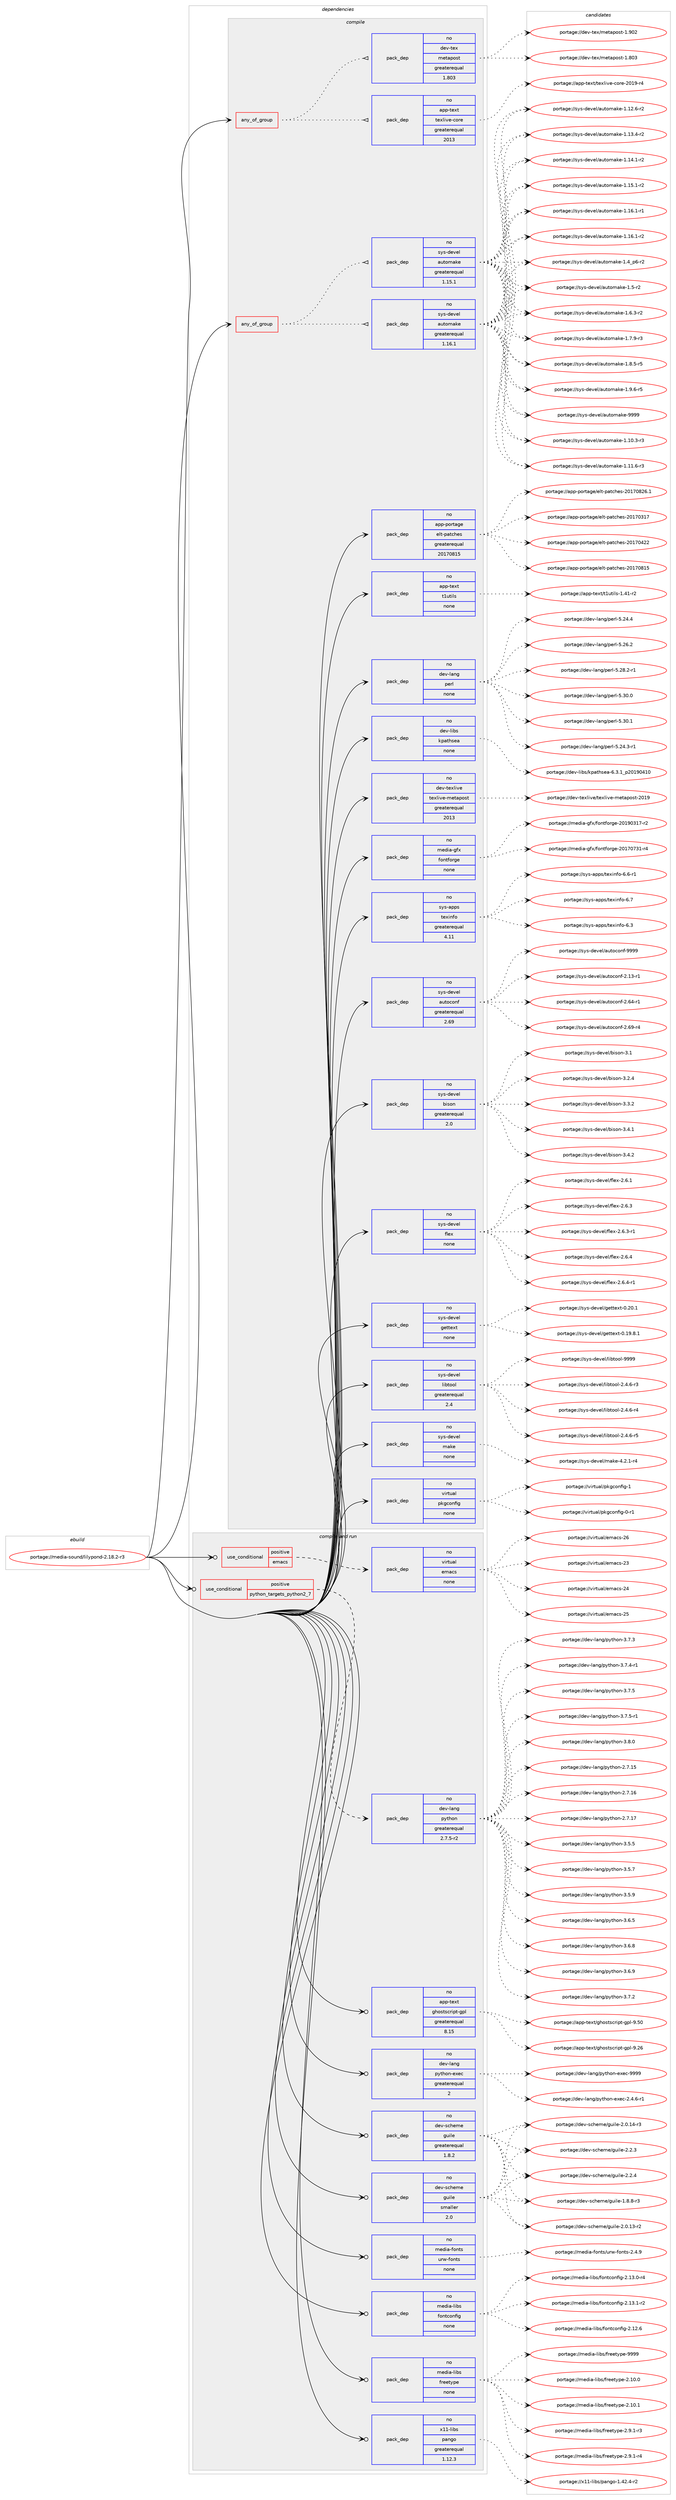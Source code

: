 digraph prolog {

# *************
# Graph options
# *************

newrank=true;
concentrate=true;
compound=true;
graph [rankdir=LR,fontname=Helvetica,fontsize=10,ranksep=1.5];#, ranksep=2.5, nodesep=0.2];
edge  [arrowhead=vee];
node  [fontname=Helvetica,fontsize=10];

# **********
# The ebuild
# **********

subgraph cluster_leftcol {
color=gray;
rank=same;
label=<<i>ebuild</i>>;
id [label="portage://media-sound/lilypond-2.18.2-r3", color=red, width=4, href="../media-sound/lilypond-2.18.2-r3.svg"];
}

# ****************
# The dependencies
# ****************

subgraph cluster_midcol {
color=gray;
label=<<i>dependencies</i>>;
subgraph cluster_compile {
fillcolor="#eeeeee";
style=filled;
label=<<i>compile</i>>;
subgraph any5322 {
dependency332726 [label=<<TABLE BORDER="0" CELLBORDER="1" CELLSPACING="0" CELLPADDING="4"><TR><TD CELLPADDING="10">any_of_group</TD></TR></TABLE>>, shape=none, color=red];subgraph pack244626 {
dependency332727 [label=<<TABLE BORDER="0" CELLBORDER="1" CELLSPACING="0" CELLPADDING="4" WIDTH="220"><TR><TD ROWSPAN="6" CELLPADDING="30">pack_dep</TD></TR><TR><TD WIDTH="110">no</TD></TR><TR><TD>app-text</TD></TR><TR><TD>texlive-core</TD></TR><TR><TD>greaterequal</TD></TR><TR><TD>2013</TD></TR></TABLE>>, shape=none, color=blue];
}
dependency332726:e -> dependency332727:w [weight=20,style="dotted",arrowhead="oinv"];
subgraph pack244627 {
dependency332728 [label=<<TABLE BORDER="0" CELLBORDER="1" CELLSPACING="0" CELLPADDING="4" WIDTH="220"><TR><TD ROWSPAN="6" CELLPADDING="30">pack_dep</TD></TR><TR><TD WIDTH="110">no</TD></TR><TR><TD>dev-tex</TD></TR><TR><TD>metapost</TD></TR><TR><TD>greaterequal</TD></TR><TR><TD>1.803</TD></TR></TABLE>>, shape=none, color=blue];
}
dependency332726:e -> dependency332728:w [weight=20,style="dotted",arrowhead="oinv"];
}
id:e -> dependency332726:w [weight=20,style="solid",arrowhead="vee"];
subgraph any5323 {
dependency332729 [label=<<TABLE BORDER="0" CELLBORDER="1" CELLSPACING="0" CELLPADDING="4"><TR><TD CELLPADDING="10">any_of_group</TD></TR></TABLE>>, shape=none, color=red];subgraph pack244628 {
dependency332730 [label=<<TABLE BORDER="0" CELLBORDER="1" CELLSPACING="0" CELLPADDING="4" WIDTH="220"><TR><TD ROWSPAN="6" CELLPADDING="30">pack_dep</TD></TR><TR><TD WIDTH="110">no</TD></TR><TR><TD>sys-devel</TD></TR><TR><TD>automake</TD></TR><TR><TD>greaterequal</TD></TR><TR><TD>1.16.1</TD></TR></TABLE>>, shape=none, color=blue];
}
dependency332729:e -> dependency332730:w [weight=20,style="dotted",arrowhead="oinv"];
subgraph pack244629 {
dependency332731 [label=<<TABLE BORDER="0" CELLBORDER="1" CELLSPACING="0" CELLPADDING="4" WIDTH="220"><TR><TD ROWSPAN="6" CELLPADDING="30">pack_dep</TD></TR><TR><TD WIDTH="110">no</TD></TR><TR><TD>sys-devel</TD></TR><TR><TD>automake</TD></TR><TR><TD>greaterequal</TD></TR><TR><TD>1.15.1</TD></TR></TABLE>>, shape=none, color=blue];
}
dependency332729:e -> dependency332731:w [weight=20,style="dotted",arrowhead="oinv"];
}
id:e -> dependency332729:w [weight=20,style="solid",arrowhead="vee"];
subgraph pack244630 {
dependency332732 [label=<<TABLE BORDER="0" CELLBORDER="1" CELLSPACING="0" CELLPADDING="4" WIDTH="220"><TR><TD ROWSPAN="6" CELLPADDING="30">pack_dep</TD></TR><TR><TD WIDTH="110">no</TD></TR><TR><TD>app-portage</TD></TR><TR><TD>elt-patches</TD></TR><TR><TD>greaterequal</TD></TR><TR><TD>20170815</TD></TR></TABLE>>, shape=none, color=blue];
}
id:e -> dependency332732:w [weight=20,style="solid",arrowhead="vee"];
subgraph pack244631 {
dependency332733 [label=<<TABLE BORDER="0" CELLBORDER="1" CELLSPACING="0" CELLPADDING="4" WIDTH="220"><TR><TD ROWSPAN="6" CELLPADDING="30">pack_dep</TD></TR><TR><TD WIDTH="110">no</TD></TR><TR><TD>app-text</TD></TR><TR><TD>t1utils</TD></TR><TR><TD>none</TD></TR><TR><TD></TD></TR></TABLE>>, shape=none, color=blue];
}
id:e -> dependency332733:w [weight=20,style="solid",arrowhead="vee"];
subgraph pack244632 {
dependency332734 [label=<<TABLE BORDER="0" CELLBORDER="1" CELLSPACING="0" CELLPADDING="4" WIDTH="220"><TR><TD ROWSPAN="6" CELLPADDING="30">pack_dep</TD></TR><TR><TD WIDTH="110">no</TD></TR><TR><TD>dev-lang</TD></TR><TR><TD>perl</TD></TR><TR><TD>none</TD></TR><TR><TD></TD></TR></TABLE>>, shape=none, color=blue];
}
id:e -> dependency332734:w [weight=20,style="solid",arrowhead="vee"];
subgraph pack244633 {
dependency332735 [label=<<TABLE BORDER="0" CELLBORDER="1" CELLSPACING="0" CELLPADDING="4" WIDTH="220"><TR><TD ROWSPAN="6" CELLPADDING="30">pack_dep</TD></TR><TR><TD WIDTH="110">no</TD></TR><TR><TD>dev-libs</TD></TR><TR><TD>kpathsea</TD></TR><TR><TD>none</TD></TR><TR><TD></TD></TR></TABLE>>, shape=none, color=blue];
}
id:e -> dependency332735:w [weight=20,style="solid",arrowhead="vee"];
subgraph pack244634 {
dependency332736 [label=<<TABLE BORDER="0" CELLBORDER="1" CELLSPACING="0" CELLPADDING="4" WIDTH="220"><TR><TD ROWSPAN="6" CELLPADDING="30">pack_dep</TD></TR><TR><TD WIDTH="110">no</TD></TR><TR><TD>dev-texlive</TD></TR><TR><TD>texlive-metapost</TD></TR><TR><TD>greaterequal</TD></TR><TR><TD>2013</TD></TR></TABLE>>, shape=none, color=blue];
}
id:e -> dependency332736:w [weight=20,style="solid",arrowhead="vee"];
subgraph pack244635 {
dependency332737 [label=<<TABLE BORDER="0" CELLBORDER="1" CELLSPACING="0" CELLPADDING="4" WIDTH="220"><TR><TD ROWSPAN="6" CELLPADDING="30">pack_dep</TD></TR><TR><TD WIDTH="110">no</TD></TR><TR><TD>media-gfx</TD></TR><TR><TD>fontforge</TD></TR><TR><TD>none</TD></TR><TR><TD></TD></TR></TABLE>>, shape=none, color=blue];
}
id:e -> dependency332737:w [weight=20,style="solid",arrowhead="vee"];
subgraph pack244636 {
dependency332738 [label=<<TABLE BORDER="0" CELLBORDER="1" CELLSPACING="0" CELLPADDING="4" WIDTH="220"><TR><TD ROWSPAN="6" CELLPADDING="30">pack_dep</TD></TR><TR><TD WIDTH="110">no</TD></TR><TR><TD>sys-apps</TD></TR><TR><TD>texinfo</TD></TR><TR><TD>greaterequal</TD></TR><TR><TD>4.11</TD></TR></TABLE>>, shape=none, color=blue];
}
id:e -> dependency332738:w [weight=20,style="solid",arrowhead="vee"];
subgraph pack244637 {
dependency332739 [label=<<TABLE BORDER="0" CELLBORDER="1" CELLSPACING="0" CELLPADDING="4" WIDTH="220"><TR><TD ROWSPAN="6" CELLPADDING="30">pack_dep</TD></TR><TR><TD WIDTH="110">no</TD></TR><TR><TD>sys-devel</TD></TR><TR><TD>autoconf</TD></TR><TR><TD>greaterequal</TD></TR><TR><TD>2.69</TD></TR></TABLE>>, shape=none, color=blue];
}
id:e -> dependency332739:w [weight=20,style="solid",arrowhead="vee"];
subgraph pack244638 {
dependency332740 [label=<<TABLE BORDER="0" CELLBORDER="1" CELLSPACING="0" CELLPADDING="4" WIDTH="220"><TR><TD ROWSPAN="6" CELLPADDING="30">pack_dep</TD></TR><TR><TD WIDTH="110">no</TD></TR><TR><TD>sys-devel</TD></TR><TR><TD>bison</TD></TR><TR><TD>greaterequal</TD></TR><TR><TD>2.0</TD></TR></TABLE>>, shape=none, color=blue];
}
id:e -> dependency332740:w [weight=20,style="solid",arrowhead="vee"];
subgraph pack244639 {
dependency332741 [label=<<TABLE BORDER="0" CELLBORDER="1" CELLSPACING="0" CELLPADDING="4" WIDTH="220"><TR><TD ROWSPAN="6" CELLPADDING="30">pack_dep</TD></TR><TR><TD WIDTH="110">no</TD></TR><TR><TD>sys-devel</TD></TR><TR><TD>flex</TD></TR><TR><TD>none</TD></TR><TR><TD></TD></TR></TABLE>>, shape=none, color=blue];
}
id:e -> dependency332741:w [weight=20,style="solid",arrowhead="vee"];
subgraph pack244640 {
dependency332742 [label=<<TABLE BORDER="0" CELLBORDER="1" CELLSPACING="0" CELLPADDING="4" WIDTH="220"><TR><TD ROWSPAN="6" CELLPADDING="30">pack_dep</TD></TR><TR><TD WIDTH="110">no</TD></TR><TR><TD>sys-devel</TD></TR><TR><TD>gettext</TD></TR><TR><TD>none</TD></TR><TR><TD></TD></TR></TABLE>>, shape=none, color=blue];
}
id:e -> dependency332742:w [weight=20,style="solid",arrowhead="vee"];
subgraph pack244641 {
dependency332743 [label=<<TABLE BORDER="0" CELLBORDER="1" CELLSPACING="0" CELLPADDING="4" WIDTH="220"><TR><TD ROWSPAN="6" CELLPADDING="30">pack_dep</TD></TR><TR><TD WIDTH="110">no</TD></TR><TR><TD>sys-devel</TD></TR><TR><TD>libtool</TD></TR><TR><TD>greaterequal</TD></TR><TR><TD>2.4</TD></TR></TABLE>>, shape=none, color=blue];
}
id:e -> dependency332743:w [weight=20,style="solid",arrowhead="vee"];
subgraph pack244642 {
dependency332744 [label=<<TABLE BORDER="0" CELLBORDER="1" CELLSPACING="0" CELLPADDING="4" WIDTH="220"><TR><TD ROWSPAN="6" CELLPADDING="30">pack_dep</TD></TR><TR><TD WIDTH="110">no</TD></TR><TR><TD>sys-devel</TD></TR><TR><TD>make</TD></TR><TR><TD>none</TD></TR><TR><TD></TD></TR></TABLE>>, shape=none, color=blue];
}
id:e -> dependency332744:w [weight=20,style="solid",arrowhead="vee"];
subgraph pack244643 {
dependency332745 [label=<<TABLE BORDER="0" CELLBORDER="1" CELLSPACING="0" CELLPADDING="4" WIDTH="220"><TR><TD ROWSPAN="6" CELLPADDING="30">pack_dep</TD></TR><TR><TD WIDTH="110">no</TD></TR><TR><TD>virtual</TD></TR><TR><TD>pkgconfig</TD></TR><TR><TD>none</TD></TR><TR><TD></TD></TR></TABLE>>, shape=none, color=blue];
}
id:e -> dependency332745:w [weight=20,style="solid",arrowhead="vee"];
}
subgraph cluster_compileandrun {
fillcolor="#eeeeee";
style=filled;
label=<<i>compile and run</i>>;
subgraph cond82635 {
dependency332746 [label=<<TABLE BORDER="0" CELLBORDER="1" CELLSPACING="0" CELLPADDING="4"><TR><TD ROWSPAN="3" CELLPADDING="10">use_conditional</TD></TR><TR><TD>positive</TD></TR><TR><TD>emacs</TD></TR></TABLE>>, shape=none, color=red];
subgraph pack244644 {
dependency332747 [label=<<TABLE BORDER="0" CELLBORDER="1" CELLSPACING="0" CELLPADDING="4" WIDTH="220"><TR><TD ROWSPAN="6" CELLPADDING="30">pack_dep</TD></TR><TR><TD WIDTH="110">no</TD></TR><TR><TD>virtual</TD></TR><TR><TD>emacs</TD></TR><TR><TD>none</TD></TR><TR><TD></TD></TR></TABLE>>, shape=none, color=blue];
}
dependency332746:e -> dependency332747:w [weight=20,style="dashed",arrowhead="vee"];
}
id:e -> dependency332746:w [weight=20,style="solid",arrowhead="odotvee"];
subgraph cond82636 {
dependency332748 [label=<<TABLE BORDER="0" CELLBORDER="1" CELLSPACING="0" CELLPADDING="4"><TR><TD ROWSPAN="3" CELLPADDING="10">use_conditional</TD></TR><TR><TD>positive</TD></TR><TR><TD>python_targets_python2_7</TD></TR></TABLE>>, shape=none, color=red];
subgraph pack244645 {
dependency332749 [label=<<TABLE BORDER="0" CELLBORDER="1" CELLSPACING="0" CELLPADDING="4" WIDTH="220"><TR><TD ROWSPAN="6" CELLPADDING="30">pack_dep</TD></TR><TR><TD WIDTH="110">no</TD></TR><TR><TD>dev-lang</TD></TR><TR><TD>python</TD></TR><TR><TD>greaterequal</TD></TR><TR><TD>2.7.5-r2</TD></TR></TABLE>>, shape=none, color=blue];
}
dependency332748:e -> dependency332749:w [weight=20,style="dashed",arrowhead="vee"];
}
id:e -> dependency332748:w [weight=20,style="solid",arrowhead="odotvee"];
subgraph pack244646 {
dependency332750 [label=<<TABLE BORDER="0" CELLBORDER="1" CELLSPACING="0" CELLPADDING="4" WIDTH="220"><TR><TD ROWSPAN="6" CELLPADDING="30">pack_dep</TD></TR><TR><TD WIDTH="110">no</TD></TR><TR><TD>app-text</TD></TR><TR><TD>ghostscript-gpl</TD></TR><TR><TD>greaterequal</TD></TR><TR><TD>8.15</TD></TR></TABLE>>, shape=none, color=blue];
}
id:e -> dependency332750:w [weight=20,style="solid",arrowhead="odotvee"];
subgraph pack244647 {
dependency332751 [label=<<TABLE BORDER="0" CELLBORDER="1" CELLSPACING="0" CELLPADDING="4" WIDTH="220"><TR><TD ROWSPAN="6" CELLPADDING="30">pack_dep</TD></TR><TR><TD WIDTH="110">no</TD></TR><TR><TD>dev-lang</TD></TR><TR><TD>python-exec</TD></TR><TR><TD>greaterequal</TD></TR><TR><TD>2</TD></TR></TABLE>>, shape=none, color=blue];
}
id:e -> dependency332751:w [weight=20,style="solid",arrowhead="odotvee"];
subgraph pack244648 {
dependency332752 [label=<<TABLE BORDER="0" CELLBORDER="1" CELLSPACING="0" CELLPADDING="4" WIDTH="220"><TR><TD ROWSPAN="6" CELLPADDING="30">pack_dep</TD></TR><TR><TD WIDTH="110">no</TD></TR><TR><TD>dev-scheme</TD></TR><TR><TD>guile</TD></TR><TR><TD>greaterequal</TD></TR><TR><TD>1.8.2</TD></TR></TABLE>>, shape=none, color=blue];
}
id:e -> dependency332752:w [weight=20,style="solid",arrowhead="odotvee"];
subgraph pack244649 {
dependency332753 [label=<<TABLE BORDER="0" CELLBORDER="1" CELLSPACING="0" CELLPADDING="4" WIDTH="220"><TR><TD ROWSPAN="6" CELLPADDING="30">pack_dep</TD></TR><TR><TD WIDTH="110">no</TD></TR><TR><TD>dev-scheme</TD></TR><TR><TD>guile</TD></TR><TR><TD>smaller</TD></TR><TR><TD>2.0</TD></TR></TABLE>>, shape=none, color=blue];
}
id:e -> dependency332753:w [weight=20,style="solid",arrowhead="odotvee"];
subgraph pack244650 {
dependency332754 [label=<<TABLE BORDER="0" CELLBORDER="1" CELLSPACING="0" CELLPADDING="4" WIDTH="220"><TR><TD ROWSPAN="6" CELLPADDING="30">pack_dep</TD></TR><TR><TD WIDTH="110">no</TD></TR><TR><TD>media-fonts</TD></TR><TR><TD>urw-fonts</TD></TR><TR><TD>none</TD></TR><TR><TD></TD></TR></TABLE>>, shape=none, color=blue];
}
id:e -> dependency332754:w [weight=20,style="solid",arrowhead="odotvee"];
subgraph pack244651 {
dependency332755 [label=<<TABLE BORDER="0" CELLBORDER="1" CELLSPACING="0" CELLPADDING="4" WIDTH="220"><TR><TD ROWSPAN="6" CELLPADDING="30">pack_dep</TD></TR><TR><TD WIDTH="110">no</TD></TR><TR><TD>media-libs</TD></TR><TR><TD>fontconfig</TD></TR><TR><TD>none</TD></TR><TR><TD></TD></TR></TABLE>>, shape=none, color=blue];
}
id:e -> dependency332755:w [weight=20,style="solid",arrowhead="odotvee"];
subgraph pack244652 {
dependency332756 [label=<<TABLE BORDER="0" CELLBORDER="1" CELLSPACING="0" CELLPADDING="4" WIDTH="220"><TR><TD ROWSPAN="6" CELLPADDING="30">pack_dep</TD></TR><TR><TD WIDTH="110">no</TD></TR><TR><TD>media-libs</TD></TR><TR><TD>freetype</TD></TR><TR><TD>none</TD></TR><TR><TD></TD></TR></TABLE>>, shape=none, color=blue];
}
id:e -> dependency332756:w [weight=20,style="solid",arrowhead="odotvee"];
subgraph pack244653 {
dependency332757 [label=<<TABLE BORDER="0" CELLBORDER="1" CELLSPACING="0" CELLPADDING="4" WIDTH="220"><TR><TD ROWSPAN="6" CELLPADDING="30">pack_dep</TD></TR><TR><TD WIDTH="110">no</TD></TR><TR><TD>x11-libs</TD></TR><TR><TD>pango</TD></TR><TR><TD>greaterequal</TD></TR><TR><TD>1.12.3</TD></TR></TABLE>>, shape=none, color=blue];
}
id:e -> dependency332757:w [weight=20,style="solid",arrowhead="odotvee"];
}
subgraph cluster_run {
fillcolor="#eeeeee";
style=filled;
label=<<i>run</i>>;
}
}

# **************
# The candidates
# **************

subgraph cluster_choices {
rank=same;
color=gray;
label=<<i>candidates</i>>;

subgraph choice244626 {
color=black;
nodesep=1;
choiceportage971121124511610112011647116101120108105118101459911111410145504849574511452 [label="portage://app-text/texlive-core-2019-r4", color=red, width=4,href="../app-text/texlive-core-2019-r4.svg"];
dependency332727:e -> choiceportage971121124511610112011647116101120108105118101459911111410145504849574511452:w [style=dotted,weight="100"];
}
subgraph choice244627 {
color=black;
nodesep=1;
choiceportage100101118451161011204710910111697112111115116454946564851 [label="portage://dev-tex/metapost-1.803", color=red, width=4,href="../dev-tex/metapost-1.803.svg"];
choiceportage100101118451161011204710910111697112111115116454946574850 [label="portage://dev-tex/metapost-1.902", color=red, width=4,href="../dev-tex/metapost-1.902.svg"];
dependency332728:e -> choiceportage100101118451161011204710910111697112111115116454946564851:w [style=dotted,weight="100"];
dependency332728:e -> choiceportage100101118451161011204710910111697112111115116454946574850:w [style=dotted,weight="100"];
}
subgraph choice244628 {
color=black;
nodesep=1;
choiceportage11512111545100101118101108479711711611110997107101454946494846514511451 [label="portage://sys-devel/automake-1.10.3-r3", color=red, width=4,href="../sys-devel/automake-1.10.3-r3.svg"];
choiceportage11512111545100101118101108479711711611110997107101454946494946544511451 [label="portage://sys-devel/automake-1.11.6-r3", color=red, width=4,href="../sys-devel/automake-1.11.6-r3.svg"];
choiceportage11512111545100101118101108479711711611110997107101454946495046544511450 [label="portage://sys-devel/automake-1.12.6-r2", color=red, width=4,href="../sys-devel/automake-1.12.6-r2.svg"];
choiceportage11512111545100101118101108479711711611110997107101454946495146524511450 [label="portage://sys-devel/automake-1.13.4-r2", color=red, width=4,href="../sys-devel/automake-1.13.4-r2.svg"];
choiceportage11512111545100101118101108479711711611110997107101454946495246494511450 [label="portage://sys-devel/automake-1.14.1-r2", color=red, width=4,href="../sys-devel/automake-1.14.1-r2.svg"];
choiceportage11512111545100101118101108479711711611110997107101454946495346494511450 [label="portage://sys-devel/automake-1.15.1-r2", color=red, width=4,href="../sys-devel/automake-1.15.1-r2.svg"];
choiceportage11512111545100101118101108479711711611110997107101454946495446494511449 [label="portage://sys-devel/automake-1.16.1-r1", color=red, width=4,href="../sys-devel/automake-1.16.1-r1.svg"];
choiceportage11512111545100101118101108479711711611110997107101454946495446494511450 [label="portage://sys-devel/automake-1.16.1-r2", color=red, width=4,href="../sys-devel/automake-1.16.1-r2.svg"];
choiceportage115121115451001011181011084797117116111109971071014549465295112544511450 [label="portage://sys-devel/automake-1.4_p6-r2", color=red, width=4,href="../sys-devel/automake-1.4_p6-r2.svg"];
choiceportage11512111545100101118101108479711711611110997107101454946534511450 [label="portage://sys-devel/automake-1.5-r2", color=red, width=4,href="../sys-devel/automake-1.5-r2.svg"];
choiceportage115121115451001011181011084797117116111109971071014549465446514511450 [label="portage://sys-devel/automake-1.6.3-r2", color=red, width=4,href="../sys-devel/automake-1.6.3-r2.svg"];
choiceportage115121115451001011181011084797117116111109971071014549465546574511451 [label="portage://sys-devel/automake-1.7.9-r3", color=red, width=4,href="../sys-devel/automake-1.7.9-r3.svg"];
choiceportage115121115451001011181011084797117116111109971071014549465646534511453 [label="portage://sys-devel/automake-1.8.5-r5", color=red, width=4,href="../sys-devel/automake-1.8.5-r5.svg"];
choiceportage115121115451001011181011084797117116111109971071014549465746544511453 [label="portage://sys-devel/automake-1.9.6-r5", color=red, width=4,href="../sys-devel/automake-1.9.6-r5.svg"];
choiceportage115121115451001011181011084797117116111109971071014557575757 [label="portage://sys-devel/automake-9999", color=red, width=4,href="../sys-devel/automake-9999.svg"];
dependency332730:e -> choiceportage11512111545100101118101108479711711611110997107101454946494846514511451:w [style=dotted,weight="100"];
dependency332730:e -> choiceportage11512111545100101118101108479711711611110997107101454946494946544511451:w [style=dotted,weight="100"];
dependency332730:e -> choiceportage11512111545100101118101108479711711611110997107101454946495046544511450:w [style=dotted,weight="100"];
dependency332730:e -> choiceportage11512111545100101118101108479711711611110997107101454946495146524511450:w [style=dotted,weight="100"];
dependency332730:e -> choiceportage11512111545100101118101108479711711611110997107101454946495246494511450:w [style=dotted,weight="100"];
dependency332730:e -> choiceportage11512111545100101118101108479711711611110997107101454946495346494511450:w [style=dotted,weight="100"];
dependency332730:e -> choiceportage11512111545100101118101108479711711611110997107101454946495446494511449:w [style=dotted,weight="100"];
dependency332730:e -> choiceportage11512111545100101118101108479711711611110997107101454946495446494511450:w [style=dotted,weight="100"];
dependency332730:e -> choiceportage115121115451001011181011084797117116111109971071014549465295112544511450:w [style=dotted,weight="100"];
dependency332730:e -> choiceportage11512111545100101118101108479711711611110997107101454946534511450:w [style=dotted,weight="100"];
dependency332730:e -> choiceportage115121115451001011181011084797117116111109971071014549465446514511450:w [style=dotted,weight="100"];
dependency332730:e -> choiceportage115121115451001011181011084797117116111109971071014549465546574511451:w [style=dotted,weight="100"];
dependency332730:e -> choiceportage115121115451001011181011084797117116111109971071014549465646534511453:w [style=dotted,weight="100"];
dependency332730:e -> choiceportage115121115451001011181011084797117116111109971071014549465746544511453:w [style=dotted,weight="100"];
dependency332730:e -> choiceportage115121115451001011181011084797117116111109971071014557575757:w [style=dotted,weight="100"];
}
subgraph choice244629 {
color=black;
nodesep=1;
choiceportage11512111545100101118101108479711711611110997107101454946494846514511451 [label="portage://sys-devel/automake-1.10.3-r3", color=red, width=4,href="../sys-devel/automake-1.10.3-r3.svg"];
choiceportage11512111545100101118101108479711711611110997107101454946494946544511451 [label="portage://sys-devel/automake-1.11.6-r3", color=red, width=4,href="../sys-devel/automake-1.11.6-r3.svg"];
choiceportage11512111545100101118101108479711711611110997107101454946495046544511450 [label="portage://sys-devel/automake-1.12.6-r2", color=red, width=4,href="../sys-devel/automake-1.12.6-r2.svg"];
choiceportage11512111545100101118101108479711711611110997107101454946495146524511450 [label="portage://sys-devel/automake-1.13.4-r2", color=red, width=4,href="../sys-devel/automake-1.13.4-r2.svg"];
choiceportage11512111545100101118101108479711711611110997107101454946495246494511450 [label="portage://sys-devel/automake-1.14.1-r2", color=red, width=4,href="../sys-devel/automake-1.14.1-r2.svg"];
choiceportage11512111545100101118101108479711711611110997107101454946495346494511450 [label="portage://sys-devel/automake-1.15.1-r2", color=red, width=4,href="../sys-devel/automake-1.15.1-r2.svg"];
choiceportage11512111545100101118101108479711711611110997107101454946495446494511449 [label="portage://sys-devel/automake-1.16.1-r1", color=red, width=4,href="../sys-devel/automake-1.16.1-r1.svg"];
choiceportage11512111545100101118101108479711711611110997107101454946495446494511450 [label="portage://sys-devel/automake-1.16.1-r2", color=red, width=4,href="../sys-devel/automake-1.16.1-r2.svg"];
choiceportage115121115451001011181011084797117116111109971071014549465295112544511450 [label="portage://sys-devel/automake-1.4_p6-r2", color=red, width=4,href="../sys-devel/automake-1.4_p6-r2.svg"];
choiceportage11512111545100101118101108479711711611110997107101454946534511450 [label="portage://sys-devel/automake-1.5-r2", color=red, width=4,href="../sys-devel/automake-1.5-r2.svg"];
choiceportage115121115451001011181011084797117116111109971071014549465446514511450 [label="portage://sys-devel/automake-1.6.3-r2", color=red, width=4,href="../sys-devel/automake-1.6.3-r2.svg"];
choiceportage115121115451001011181011084797117116111109971071014549465546574511451 [label="portage://sys-devel/automake-1.7.9-r3", color=red, width=4,href="../sys-devel/automake-1.7.9-r3.svg"];
choiceportage115121115451001011181011084797117116111109971071014549465646534511453 [label="portage://sys-devel/automake-1.8.5-r5", color=red, width=4,href="../sys-devel/automake-1.8.5-r5.svg"];
choiceportage115121115451001011181011084797117116111109971071014549465746544511453 [label="portage://sys-devel/automake-1.9.6-r5", color=red, width=4,href="../sys-devel/automake-1.9.6-r5.svg"];
choiceportage115121115451001011181011084797117116111109971071014557575757 [label="portage://sys-devel/automake-9999", color=red, width=4,href="../sys-devel/automake-9999.svg"];
dependency332731:e -> choiceportage11512111545100101118101108479711711611110997107101454946494846514511451:w [style=dotted,weight="100"];
dependency332731:e -> choiceportage11512111545100101118101108479711711611110997107101454946494946544511451:w [style=dotted,weight="100"];
dependency332731:e -> choiceportage11512111545100101118101108479711711611110997107101454946495046544511450:w [style=dotted,weight="100"];
dependency332731:e -> choiceportage11512111545100101118101108479711711611110997107101454946495146524511450:w [style=dotted,weight="100"];
dependency332731:e -> choiceportage11512111545100101118101108479711711611110997107101454946495246494511450:w [style=dotted,weight="100"];
dependency332731:e -> choiceportage11512111545100101118101108479711711611110997107101454946495346494511450:w [style=dotted,weight="100"];
dependency332731:e -> choiceportage11512111545100101118101108479711711611110997107101454946495446494511449:w [style=dotted,weight="100"];
dependency332731:e -> choiceportage11512111545100101118101108479711711611110997107101454946495446494511450:w [style=dotted,weight="100"];
dependency332731:e -> choiceportage115121115451001011181011084797117116111109971071014549465295112544511450:w [style=dotted,weight="100"];
dependency332731:e -> choiceportage11512111545100101118101108479711711611110997107101454946534511450:w [style=dotted,weight="100"];
dependency332731:e -> choiceportage115121115451001011181011084797117116111109971071014549465446514511450:w [style=dotted,weight="100"];
dependency332731:e -> choiceportage115121115451001011181011084797117116111109971071014549465546574511451:w [style=dotted,weight="100"];
dependency332731:e -> choiceportage115121115451001011181011084797117116111109971071014549465646534511453:w [style=dotted,weight="100"];
dependency332731:e -> choiceportage115121115451001011181011084797117116111109971071014549465746544511453:w [style=dotted,weight="100"];
dependency332731:e -> choiceportage115121115451001011181011084797117116111109971071014557575757:w [style=dotted,weight="100"];
}
subgraph choice244630 {
color=black;
nodesep=1;
choiceportage97112112451121111141169710310147101108116451129711699104101115455048495548514955 [label="portage://app-portage/elt-patches-20170317", color=red, width=4,href="../app-portage/elt-patches-20170317.svg"];
choiceportage97112112451121111141169710310147101108116451129711699104101115455048495548525050 [label="portage://app-portage/elt-patches-20170422", color=red, width=4,href="../app-portage/elt-patches-20170422.svg"];
choiceportage97112112451121111141169710310147101108116451129711699104101115455048495548564953 [label="portage://app-portage/elt-patches-20170815", color=red, width=4,href="../app-portage/elt-patches-20170815.svg"];
choiceportage971121124511211111411697103101471011081164511297116991041011154550484955485650544649 [label="portage://app-portage/elt-patches-20170826.1", color=red, width=4,href="../app-portage/elt-patches-20170826.1.svg"];
dependency332732:e -> choiceportage97112112451121111141169710310147101108116451129711699104101115455048495548514955:w [style=dotted,weight="100"];
dependency332732:e -> choiceportage97112112451121111141169710310147101108116451129711699104101115455048495548525050:w [style=dotted,weight="100"];
dependency332732:e -> choiceportage97112112451121111141169710310147101108116451129711699104101115455048495548564953:w [style=dotted,weight="100"];
dependency332732:e -> choiceportage971121124511211111411697103101471011081164511297116991041011154550484955485650544649:w [style=dotted,weight="100"];
}
subgraph choice244631 {
color=black;
nodesep=1;
choiceportage9711211245116101120116471164911711610510811545494652494511450 [label="portage://app-text/t1utils-1.41-r2", color=red, width=4,href="../app-text/t1utils-1.41-r2.svg"];
dependency332733:e -> choiceportage9711211245116101120116471164911711610510811545494652494511450:w [style=dotted,weight="100"];
}
subgraph choice244632 {
color=black;
nodesep=1;
choiceportage100101118451089711010347112101114108455346505246514511449 [label="portage://dev-lang/perl-5.24.3-r1", color=red, width=4,href="../dev-lang/perl-5.24.3-r1.svg"];
choiceportage10010111845108971101034711210111410845534650524652 [label="portage://dev-lang/perl-5.24.4", color=red, width=4,href="../dev-lang/perl-5.24.4.svg"];
choiceportage10010111845108971101034711210111410845534650544650 [label="portage://dev-lang/perl-5.26.2", color=red, width=4,href="../dev-lang/perl-5.26.2.svg"];
choiceportage100101118451089711010347112101114108455346505646504511449 [label="portage://dev-lang/perl-5.28.2-r1", color=red, width=4,href="../dev-lang/perl-5.28.2-r1.svg"];
choiceportage10010111845108971101034711210111410845534651484648 [label="portage://dev-lang/perl-5.30.0", color=red, width=4,href="../dev-lang/perl-5.30.0.svg"];
choiceportage10010111845108971101034711210111410845534651484649 [label="portage://dev-lang/perl-5.30.1", color=red, width=4,href="../dev-lang/perl-5.30.1.svg"];
dependency332734:e -> choiceportage100101118451089711010347112101114108455346505246514511449:w [style=dotted,weight="100"];
dependency332734:e -> choiceportage10010111845108971101034711210111410845534650524652:w [style=dotted,weight="100"];
dependency332734:e -> choiceportage10010111845108971101034711210111410845534650544650:w [style=dotted,weight="100"];
dependency332734:e -> choiceportage100101118451089711010347112101114108455346505646504511449:w [style=dotted,weight="100"];
dependency332734:e -> choiceportage10010111845108971101034711210111410845534651484648:w [style=dotted,weight="100"];
dependency332734:e -> choiceportage10010111845108971101034711210111410845534651484649:w [style=dotted,weight="100"];
}
subgraph choice244633 {
color=black;
nodesep=1;
choiceportage1001011184510810598115471071129711610411510197455446514649951125048495748524948 [label="portage://dev-libs/kpathsea-6.3.1_p20190410", color=red, width=4,href="../dev-libs/kpathsea-6.3.1_p20190410.svg"];
dependency332735:e -> choiceportage1001011184510810598115471071129711610411510197455446514649951125048495748524948:w [style=dotted,weight="100"];
}
subgraph choice244634 {
color=black;
nodesep=1;
choiceportage100101118451161011201081051181014711610112010810511810145109101116971121111151164550484957 [label="portage://dev-texlive/texlive-metapost-2019", color=red, width=4,href="../dev-texlive/texlive-metapost-2019.svg"];
dependency332736:e -> choiceportage100101118451161011201081051181014711610112010810511810145109101116971121111151164550484957:w [style=dotted,weight="100"];
}
subgraph choice244635 {
color=black;
nodesep=1;
choiceportage1091011001059745103102120471021111101161021111141031014550484955485551494511452 [label="portage://media-gfx/fontforge-20170731-r4", color=red, width=4,href="../media-gfx/fontforge-20170731-r4.svg"];
choiceportage1091011001059745103102120471021111101161021111141031014550484957485149554511450 [label="portage://media-gfx/fontforge-20190317-r2", color=red, width=4,href="../media-gfx/fontforge-20190317-r2.svg"];
dependency332737:e -> choiceportage1091011001059745103102120471021111101161021111141031014550484955485551494511452:w [style=dotted,weight="100"];
dependency332737:e -> choiceportage1091011001059745103102120471021111101161021111141031014550484957485149554511450:w [style=dotted,weight="100"];
}
subgraph choice244636 {
color=black;
nodesep=1;
choiceportage11512111545971121121154711610112010511010211145544651 [label="portage://sys-apps/texinfo-6.3", color=red, width=4,href="../sys-apps/texinfo-6.3.svg"];
choiceportage115121115459711211211547116101120105110102111455446544511449 [label="portage://sys-apps/texinfo-6.6-r1", color=red, width=4,href="../sys-apps/texinfo-6.6-r1.svg"];
choiceportage11512111545971121121154711610112010511010211145544655 [label="portage://sys-apps/texinfo-6.7", color=red, width=4,href="../sys-apps/texinfo-6.7.svg"];
dependency332738:e -> choiceportage11512111545971121121154711610112010511010211145544651:w [style=dotted,weight="100"];
dependency332738:e -> choiceportage115121115459711211211547116101120105110102111455446544511449:w [style=dotted,weight="100"];
dependency332738:e -> choiceportage11512111545971121121154711610112010511010211145544655:w [style=dotted,weight="100"];
}
subgraph choice244637 {
color=black;
nodesep=1;
choiceportage1151211154510010111810110847971171161119911111010245504649514511449 [label="portage://sys-devel/autoconf-2.13-r1", color=red, width=4,href="../sys-devel/autoconf-2.13-r1.svg"];
choiceportage1151211154510010111810110847971171161119911111010245504654524511449 [label="portage://sys-devel/autoconf-2.64-r1", color=red, width=4,href="../sys-devel/autoconf-2.64-r1.svg"];
choiceportage1151211154510010111810110847971171161119911111010245504654574511452 [label="portage://sys-devel/autoconf-2.69-r4", color=red, width=4,href="../sys-devel/autoconf-2.69-r4.svg"];
choiceportage115121115451001011181011084797117116111991111101024557575757 [label="portage://sys-devel/autoconf-9999", color=red, width=4,href="../sys-devel/autoconf-9999.svg"];
dependency332739:e -> choiceportage1151211154510010111810110847971171161119911111010245504649514511449:w [style=dotted,weight="100"];
dependency332739:e -> choiceportage1151211154510010111810110847971171161119911111010245504654524511449:w [style=dotted,weight="100"];
dependency332739:e -> choiceportage1151211154510010111810110847971171161119911111010245504654574511452:w [style=dotted,weight="100"];
dependency332739:e -> choiceportage115121115451001011181011084797117116111991111101024557575757:w [style=dotted,weight="100"];
}
subgraph choice244638 {
color=black;
nodesep=1;
choiceportage11512111545100101118101108479810511511111045514649 [label="portage://sys-devel/bison-3.1", color=red, width=4,href="../sys-devel/bison-3.1.svg"];
choiceportage115121115451001011181011084798105115111110455146504652 [label="portage://sys-devel/bison-3.2.4", color=red, width=4,href="../sys-devel/bison-3.2.4.svg"];
choiceportage115121115451001011181011084798105115111110455146514650 [label="portage://sys-devel/bison-3.3.2", color=red, width=4,href="../sys-devel/bison-3.3.2.svg"];
choiceportage115121115451001011181011084798105115111110455146524649 [label="portage://sys-devel/bison-3.4.1", color=red, width=4,href="../sys-devel/bison-3.4.1.svg"];
choiceportage115121115451001011181011084798105115111110455146524650 [label="portage://sys-devel/bison-3.4.2", color=red, width=4,href="../sys-devel/bison-3.4.2.svg"];
dependency332740:e -> choiceportage11512111545100101118101108479810511511111045514649:w [style=dotted,weight="100"];
dependency332740:e -> choiceportage115121115451001011181011084798105115111110455146504652:w [style=dotted,weight="100"];
dependency332740:e -> choiceportage115121115451001011181011084798105115111110455146514650:w [style=dotted,weight="100"];
dependency332740:e -> choiceportage115121115451001011181011084798105115111110455146524649:w [style=dotted,weight="100"];
dependency332740:e -> choiceportage115121115451001011181011084798105115111110455146524650:w [style=dotted,weight="100"];
}
subgraph choice244639 {
color=black;
nodesep=1;
choiceportage1151211154510010111810110847102108101120455046544649 [label="portage://sys-devel/flex-2.6.1", color=red, width=4,href="../sys-devel/flex-2.6.1.svg"];
choiceportage1151211154510010111810110847102108101120455046544651 [label="portage://sys-devel/flex-2.6.3", color=red, width=4,href="../sys-devel/flex-2.6.3.svg"];
choiceportage11512111545100101118101108471021081011204550465446514511449 [label="portage://sys-devel/flex-2.6.3-r1", color=red, width=4,href="../sys-devel/flex-2.6.3-r1.svg"];
choiceportage1151211154510010111810110847102108101120455046544652 [label="portage://sys-devel/flex-2.6.4", color=red, width=4,href="../sys-devel/flex-2.6.4.svg"];
choiceportage11512111545100101118101108471021081011204550465446524511449 [label="portage://sys-devel/flex-2.6.4-r1", color=red, width=4,href="../sys-devel/flex-2.6.4-r1.svg"];
dependency332741:e -> choiceportage1151211154510010111810110847102108101120455046544649:w [style=dotted,weight="100"];
dependency332741:e -> choiceportage1151211154510010111810110847102108101120455046544651:w [style=dotted,weight="100"];
dependency332741:e -> choiceportage11512111545100101118101108471021081011204550465446514511449:w [style=dotted,weight="100"];
dependency332741:e -> choiceportage1151211154510010111810110847102108101120455046544652:w [style=dotted,weight="100"];
dependency332741:e -> choiceportage11512111545100101118101108471021081011204550465446524511449:w [style=dotted,weight="100"];
}
subgraph choice244640 {
color=black;
nodesep=1;
choiceportage1151211154510010111810110847103101116116101120116454846495746564649 [label="portage://sys-devel/gettext-0.19.8.1", color=red, width=4,href="../sys-devel/gettext-0.19.8.1.svg"];
choiceportage115121115451001011181011084710310111611610112011645484650484649 [label="portage://sys-devel/gettext-0.20.1", color=red, width=4,href="../sys-devel/gettext-0.20.1.svg"];
dependency332742:e -> choiceportage1151211154510010111810110847103101116116101120116454846495746564649:w [style=dotted,weight="100"];
dependency332742:e -> choiceportage115121115451001011181011084710310111611610112011645484650484649:w [style=dotted,weight="100"];
}
subgraph choice244641 {
color=black;
nodesep=1;
choiceportage1151211154510010111810110847108105981161111111084550465246544511451 [label="portage://sys-devel/libtool-2.4.6-r3", color=red, width=4,href="../sys-devel/libtool-2.4.6-r3.svg"];
choiceportage1151211154510010111810110847108105981161111111084550465246544511452 [label="portage://sys-devel/libtool-2.4.6-r4", color=red, width=4,href="../sys-devel/libtool-2.4.6-r4.svg"];
choiceportage1151211154510010111810110847108105981161111111084550465246544511453 [label="portage://sys-devel/libtool-2.4.6-r5", color=red, width=4,href="../sys-devel/libtool-2.4.6-r5.svg"];
choiceportage1151211154510010111810110847108105981161111111084557575757 [label="portage://sys-devel/libtool-9999", color=red, width=4,href="../sys-devel/libtool-9999.svg"];
dependency332743:e -> choiceportage1151211154510010111810110847108105981161111111084550465246544511451:w [style=dotted,weight="100"];
dependency332743:e -> choiceportage1151211154510010111810110847108105981161111111084550465246544511452:w [style=dotted,weight="100"];
dependency332743:e -> choiceportage1151211154510010111810110847108105981161111111084550465246544511453:w [style=dotted,weight="100"];
dependency332743:e -> choiceportage1151211154510010111810110847108105981161111111084557575757:w [style=dotted,weight="100"];
}
subgraph choice244642 {
color=black;
nodesep=1;
choiceportage1151211154510010111810110847109971071014552465046494511452 [label="portage://sys-devel/make-4.2.1-r4", color=red, width=4,href="../sys-devel/make-4.2.1-r4.svg"];
dependency332744:e -> choiceportage1151211154510010111810110847109971071014552465046494511452:w [style=dotted,weight="100"];
}
subgraph choice244643 {
color=black;
nodesep=1;
choiceportage11810511411611797108471121071039911111010210510345484511449 [label="portage://virtual/pkgconfig-0-r1", color=red, width=4,href="../virtual/pkgconfig-0-r1.svg"];
choiceportage1181051141161179710847112107103991111101021051034549 [label="portage://virtual/pkgconfig-1", color=red, width=4,href="../virtual/pkgconfig-1.svg"];
dependency332745:e -> choiceportage11810511411611797108471121071039911111010210510345484511449:w [style=dotted,weight="100"];
dependency332745:e -> choiceportage1181051141161179710847112107103991111101021051034549:w [style=dotted,weight="100"];
}
subgraph choice244644 {
color=black;
nodesep=1;
choiceportage11810511411611797108471011099799115455051 [label="portage://virtual/emacs-23", color=red, width=4,href="../virtual/emacs-23.svg"];
choiceportage11810511411611797108471011099799115455052 [label="portage://virtual/emacs-24", color=red, width=4,href="../virtual/emacs-24.svg"];
choiceportage11810511411611797108471011099799115455053 [label="portage://virtual/emacs-25", color=red, width=4,href="../virtual/emacs-25.svg"];
choiceportage11810511411611797108471011099799115455054 [label="portage://virtual/emacs-26", color=red, width=4,href="../virtual/emacs-26.svg"];
dependency332747:e -> choiceportage11810511411611797108471011099799115455051:w [style=dotted,weight="100"];
dependency332747:e -> choiceportage11810511411611797108471011099799115455052:w [style=dotted,weight="100"];
dependency332747:e -> choiceportage11810511411611797108471011099799115455053:w [style=dotted,weight="100"];
dependency332747:e -> choiceportage11810511411611797108471011099799115455054:w [style=dotted,weight="100"];
}
subgraph choice244645 {
color=black;
nodesep=1;
choiceportage10010111845108971101034711212111610411111045504655464953 [label="portage://dev-lang/python-2.7.15", color=red, width=4,href="../dev-lang/python-2.7.15.svg"];
choiceportage10010111845108971101034711212111610411111045504655464954 [label="portage://dev-lang/python-2.7.16", color=red, width=4,href="../dev-lang/python-2.7.16.svg"];
choiceportage10010111845108971101034711212111610411111045504655464955 [label="portage://dev-lang/python-2.7.17", color=red, width=4,href="../dev-lang/python-2.7.17.svg"];
choiceportage100101118451089711010347112121116104111110455146534653 [label="portage://dev-lang/python-3.5.5", color=red, width=4,href="../dev-lang/python-3.5.5.svg"];
choiceportage100101118451089711010347112121116104111110455146534655 [label="portage://dev-lang/python-3.5.7", color=red, width=4,href="../dev-lang/python-3.5.7.svg"];
choiceportage100101118451089711010347112121116104111110455146534657 [label="portage://dev-lang/python-3.5.9", color=red, width=4,href="../dev-lang/python-3.5.9.svg"];
choiceportage100101118451089711010347112121116104111110455146544653 [label="portage://dev-lang/python-3.6.5", color=red, width=4,href="../dev-lang/python-3.6.5.svg"];
choiceportage100101118451089711010347112121116104111110455146544656 [label="portage://dev-lang/python-3.6.8", color=red, width=4,href="../dev-lang/python-3.6.8.svg"];
choiceportage100101118451089711010347112121116104111110455146544657 [label="portage://dev-lang/python-3.6.9", color=red, width=4,href="../dev-lang/python-3.6.9.svg"];
choiceportage100101118451089711010347112121116104111110455146554650 [label="portage://dev-lang/python-3.7.2", color=red, width=4,href="../dev-lang/python-3.7.2.svg"];
choiceportage100101118451089711010347112121116104111110455146554651 [label="portage://dev-lang/python-3.7.3", color=red, width=4,href="../dev-lang/python-3.7.3.svg"];
choiceportage1001011184510897110103471121211161041111104551465546524511449 [label="portage://dev-lang/python-3.7.4-r1", color=red, width=4,href="../dev-lang/python-3.7.4-r1.svg"];
choiceportage100101118451089711010347112121116104111110455146554653 [label="portage://dev-lang/python-3.7.5", color=red, width=4,href="../dev-lang/python-3.7.5.svg"];
choiceportage1001011184510897110103471121211161041111104551465546534511449 [label="portage://dev-lang/python-3.7.5-r1", color=red, width=4,href="../dev-lang/python-3.7.5-r1.svg"];
choiceportage100101118451089711010347112121116104111110455146564648 [label="portage://dev-lang/python-3.8.0", color=red, width=4,href="../dev-lang/python-3.8.0.svg"];
dependency332749:e -> choiceportage10010111845108971101034711212111610411111045504655464953:w [style=dotted,weight="100"];
dependency332749:e -> choiceportage10010111845108971101034711212111610411111045504655464954:w [style=dotted,weight="100"];
dependency332749:e -> choiceportage10010111845108971101034711212111610411111045504655464955:w [style=dotted,weight="100"];
dependency332749:e -> choiceportage100101118451089711010347112121116104111110455146534653:w [style=dotted,weight="100"];
dependency332749:e -> choiceportage100101118451089711010347112121116104111110455146534655:w [style=dotted,weight="100"];
dependency332749:e -> choiceportage100101118451089711010347112121116104111110455146534657:w [style=dotted,weight="100"];
dependency332749:e -> choiceportage100101118451089711010347112121116104111110455146544653:w [style=dotted,weight="100"];
dependency332749:e -> choiceportage100101118451089711010347112121116104111110455146544656:w [style=dotted,weight="100"];
dependency332749:e -> choiceportage100101118451089711010347112121116104111110455146544657:w [style=dotted,weight="100"];
dependency332749:e -> choiceportage100101118451089711010347112121116104111110455146554650:w [style=dotted,weight="100"];
dependency332749:e -> choiceportage100101118451089711010347112121116104111110455146554651:w [style=dotted,weight="100"];
dependency332749:e -> choiceportage1001011184510897110103471121211161041111104551465546524511449:w [style=dotted,weight="100"];
dependency332749:e -> choiceportage100101118451089711010347112121116104111110455146554653:w [style=dotted,weight="100"];
dependency332749:e -> choiceportage1001011184510897110103471121211161041111104551465546534511449:w [style=dotted,weight="100"];
dependency332749:e -> choiceportage100101118451089711010347112121116104111110455146564648:w [style=dotted,weight="100"];
}
subgraph choice244646 {
color=black;
nodesep=1;
choiceportage97112112451161011201164710310411111511611599114105112116451031121084557465054 [label="portage://app-text/ghostscript-gpl-9.26", color=red, width=4,href="../app-text/ghostscript-gpl-9.26.svg"];
choiceportage97112112451161011201164710310411111511611599114105112116451031121084557465348 [label="portage://app-text/ghostscript-gpl-9.50", color=red, width=4,href="../app-text/ghostscript-gpl-9.50.svg"];
dependency332750:e -> choiceportage97112112451161011201164710310411111511611599114105112116451031121084557465054:w [style=dotted,weight="100"];
dependency332750:e -> choiceportage97112112451161011201164710310411111511611599114105112116451031121084557465348:w [style=dotted,weight="100"];
}
subgraph choice244647 {
color=black;
nodesep=1;
choiceportage10010111845108971101034711212111610411111045101120101994550465246544511449 [label="portage://dev-lang/python-exec-2.4.6-r1", color=red, width=4,href="../dev-lang/python-exec-2.4.6-r1.svg"];
choiceportage10010111845108971101034711212111610411111045101120101994557575757 [label="portage://dev-lang/python-exec-9999", color=red, width=4,href="../dev-lang/python-exec-9999.svg"];
dependency332751:e -> choiceportage10010111845108971101034711212111610411111045101120101994550465246544511449:w [style=dotted,weight="100"];
dependency332751:e -> choiceportage10010111845108971101034711212111610411111045101120101994557575757:w [style=dotted,weight="100"];
}
subgraph choice244648 {
color=black;
nodesep=1;
choiceportage1001011184511599104101109101471031171051081014549465646564511451 [label="portage://dev-scheme/guile-1.8.8-r3", color=red, width=4,href="../dev-scheme/guile-1.8.8-r3.svg"];
choiceportage100101118451159910410110910147103117105108101455046484649514511450 [label="portage://dev-scheme/guile-2.0.13-r2", color=red, width=4,href="../dev-scheme/guile-2.0.13-r2.svg"];
choiceportage100101118451159910410110910147103117105108101455046484649524511451 [label="portage://dev-scheme/guile-2.0.14-r3", color=red, width=4,href="../dev-scheme/guile-2.0.14-r3.svg"];
choiceportage100101118451159910410110910147103117105108101455046504651 [label="portage://dev-scheme/guile-2.2.3", color=red, width=4,href="../dev-scheme/guile-2.2.3.svg"];
choiceportage100101118451159910410110910147103117105108101455046504652 [label="portage://dev-scheme/guile-2.2.4", color=red, width=4,href="../dev-scheme/guile-2.2.4.svg"];
dependency332752:e -> choiceportage1001011184511599104101109101471031171051081014549465646564511451:w [style=dotted,weight="100"];
dependency332752:e -> choiceportage100101118451159910410110910147103117105108101455046484649514511450:w [style=dotted,weight="100"];
dependency332752:e -> choiceportage100101118451159910410110910147103117105108101455046484649524511451:w [style=dotted,weight="100"];
dependency332752:e -> choiceportage100101118451159910410110910147103117105108101455046504651:w [style=dotted,weight="100"];
dependency332752:e -> choiceportage100101118451159910410110910147103117105108101455046504652:w [style=dotted,weight="100"];
}
subgraph choice244649 {
color=black;
nodesep=1;
choiceportage1001011184511599104101109101471031171051081014549465646564511451 [label="portage://dev-scheme/guile-1.8.8-r3", color=red, width=4,href="../dev-scheme/guile-1.8.8-r3.svg"];
choiceportage100101118451159910410110910147103117105108101455046484649514511450 [label="portage://dev-scheme/guile-2.0.13-r2", color=red, width=4,href="../dev-scheme/guile-2.0.13-r2.svg"];
choiceportage100101118451159910410110910147103117105108101455046484649524511451 [label="portage://dev-scheme/guile-2.0.14-r3", color=red, width=4,href="../dev-scheme/guile-2.0.14-r3.svg"];
choiceportage100101118451159910410110910147103117105108101455046504651 [label="portage://dev-scheme/guile-2.2.3", color=red, width=4,href="../dev-scheme/guile-2.2.3.svg"];
choiceportage100101118451159910410110910147103117105108101455046504652 [label="portage://dev-scheme/guile-2.2.4", color=red, width=4,href="../dev-scheme/guile-2.2.4.svg"];
dependency332753:e -> choiceportage1001011184511599104101109101471031171051081014549465646564511451:w [style=dotted,weight="100"];
dependency332753:e -> choiceportage100101118451159910410110910147103117105108101455046484649514511450:w [style=dotted,weight="100"];
dependency332753:e -> choiceportage100101118451159910410110910147103117105108101455046484649524511451:w [style=dotted,weight="100"];
dependency332753:e -> choiceportage100101118451159910410110910147103117105108101455046504651:w [style=dotted,weight="100"];
dependency332753:e -> choiceportage100101118451159910410110910147103117105108101455046504652:w [style=dotted,weight="100"];
}
subgraph choice244650 {
color=black;
nodesep=1;
choiceportage10910110010597451021111101161154711711411945102111110116115455046524657 [label="portage://media-fonts/urw-fonts-2.4.9", color=red, width=4,href="../media-fonts/urw-fonts-2.4.9.svg"];
dependency332754:e -> choiceportage10910110010597451021111101161154711711411945102111110116115455046524657:w [style=dotted,weight="100"];
}
subgraph choice244651 {
color=black;
nodesep=1;
choiceportage109101100105974510810598115471021111101169911111010210510345504649504654 [label="portage://media-libs/fontconfig-2.12.6", color=red, width=4,href="../media-libs/fontconfig-2.12.6.svg"];
choiceportage1091011001059745108105981154710211111011699111110102105103455046495146484511452 [label="portage://media-libs/fontconfig-2.13.0-r4", color=red, width=4,href="../media-libs/fontconfig-2.13.0-r4.svg"];
choiceportage1091011001059745108105981154710211111011699111110102105103455046495146494511450 [label="portage://media-libs/fontconfig-2.13.1-r2", color=red, width=4,href="../media-libs/fontconfig-2.13.1-r2.svg"];
dependency332755:e -> choiceportage109101100105974510810598115471021111101169911111010210510345504649504654:w [style=dotted,weight="100"];
dependency332755:e -> choiceportage1091011001059745108105981154710211111011699111110102105103455046495146484511452:w [style=dotted,weight="100"];
dependency332755:e -> choiceportage1091011001059745108105981154710211111011699111110102105103455046495146494511450:w [style=dotted,weight="100"];
}
subgraph choice244652 {
color=black;
nodesep=1;
choiceportage1091011001059745108105981154710211410110111612111210145504649484648 [label="portage://media-libs/freetype-2.10.0", color=red, width=4,href="../media-libs/freetype-2.10.0.svg"];
choiceportage1091011001059745108105981154710211410110111612111210145504649484649 [label="portage://media-libs/freetype-2.10.1", color=red, width=4,href="../media-libs/freetype-2.10.1.svg"];
choiceportage109101100105974510810598115471021141011011161211121014550465746494511451 [label="portage://media-libs/freetype-2.9.1-r3", color=red, width=4,href="../media-libs/freetype-2.9.1-r3.svg"];
choiceportage109101100105974510810598115471021141011011161211121014550465746494511452 [label="portage://media-libs/freetype-2.9.1-r4", color=red, width=4,href="../media-libs/freetype-2.9.1-r4.svg"];
choiceportage109101100105974510810598115471021141011011161211121014557575757 [label="portage://media-libs/freetype-9999", color=red, width=4,href="../media-libs/freetype-9999.svg"];
dependency332756:e -> choiceportage1091011001059745108105981154710211410110111612111210145504649484648:w [style=dotted,weight="100"];
dependency332756:e -> choiceportage1091011001059745108105981154710211410110111612111210145504649484649:w [style=dotted,weight="100"];
dependency332756:e -> choiceportage109101100105974510810598115471021141011011161211121014550465746494511451:w [style=dotted,weight="100"];
dependency332756:e -> choiceportage109101100105974510810598115471021141011011161211121014550465746494511452:w [style=dotted,weight="100"];
dependency332756:e -> choiceportage109101100105974510810598115471021141011011161211121014557575757:w [style=dotted,weight="100"];
}
subgraph choice244653 {
color=black;
nodesep=1;
choiceportage120494945108105981154711297110103111454946525046524511450 [label="portage://x11-libs/pango-1.42.4-r2", color=red, width=4,href="../x11-libs/pango-1.42.4-r2.svg"];
dependency332757:e -> choiceportage120494945108105981154711297110103111454946525046524511450:w [style=dotted,weight="100"];
}
}

}
